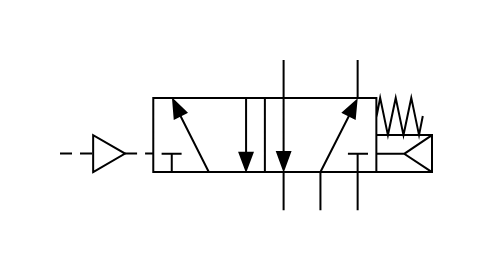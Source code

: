 <mxfile 
  version="25.0.2"
  >
  <diagram
    name="-"
    >
    <mxGraphModel
      grid="1" 
      gridSize="10" 
      guides="1" 
      tooltips="1" 
      connect="1" 
      arrows="1" 
      fold="1" 
      page="1" 
      pageScale="1" 
      pageWidth="1" 
      pageHeight="1" 
      math="0" 
      shadow="0"
      >
      <root>
        <mxCell
          id="page"
          />
        <mxCell
          id="root" 
          parent="page"
          />
        <mxCell
          style="verticalAlign=top;aspect=fixed;align=center;spacingLeft=5;spacingRight=5;spacingBottom=5;strokeColor=none;" 
          id="shape_" 
          parent="root" 
          value=" " 
          vertex="1"
          >
          <mxGeometry
            as="geometry" 
            width="246" 
            height="135.08" 
            x="0" 
            y="0"
            />
          </mxCell>
        <mxCell
          style="rounded=1;whiteSpace=wrap;verticalAlign=top;align=center;verticalLabelPosition=bottom;aspect=fixed;html=1;fillColor=strokeColor;outlineConnect=0;shape=mxgraph.fluid_power.x10460;points=[[0.6,0,0],[0.6,1,0],[0.8,0,0],[0.8,1,0],[0.7,1,0],[0.3,0.25,0],[0.3,0.75,0],[0.4,0.75,0],[0.5,0.25,0],[0.5,0.75,0],[0,0.625,0],[1,0.5,0],[1,0.625,0],[1,0.75,0]];" 
          id="x10460_directly_operated_" 
          parent="shape_" 
          value=" " 
          vertex="1"
          >
          <mxGeometry
            width="186" 
            height="75.08" 
            as="geometry" 
            x="30" 
            y="30"
            />
          </mxCell>
        </root>
      </mxGraphModel>
    </diagram>
  </mxfile>